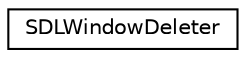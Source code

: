 digraph "Graphical Class Hierarchy"
{
  edge [fontname="Helvetica",fontsize="10",labelfontname="Helvetica",labelfontsize="10"];
  node [fontname="Helvetica",fontsize="10",shape=record];
  rankdir="LR";
  Node1 [label="SDLWindowDeleter",height=0.2,width=0.4,color="black", fillcolor="white", style="filled",URL="$struct_s_d_l_window_deleter.html"];
}
